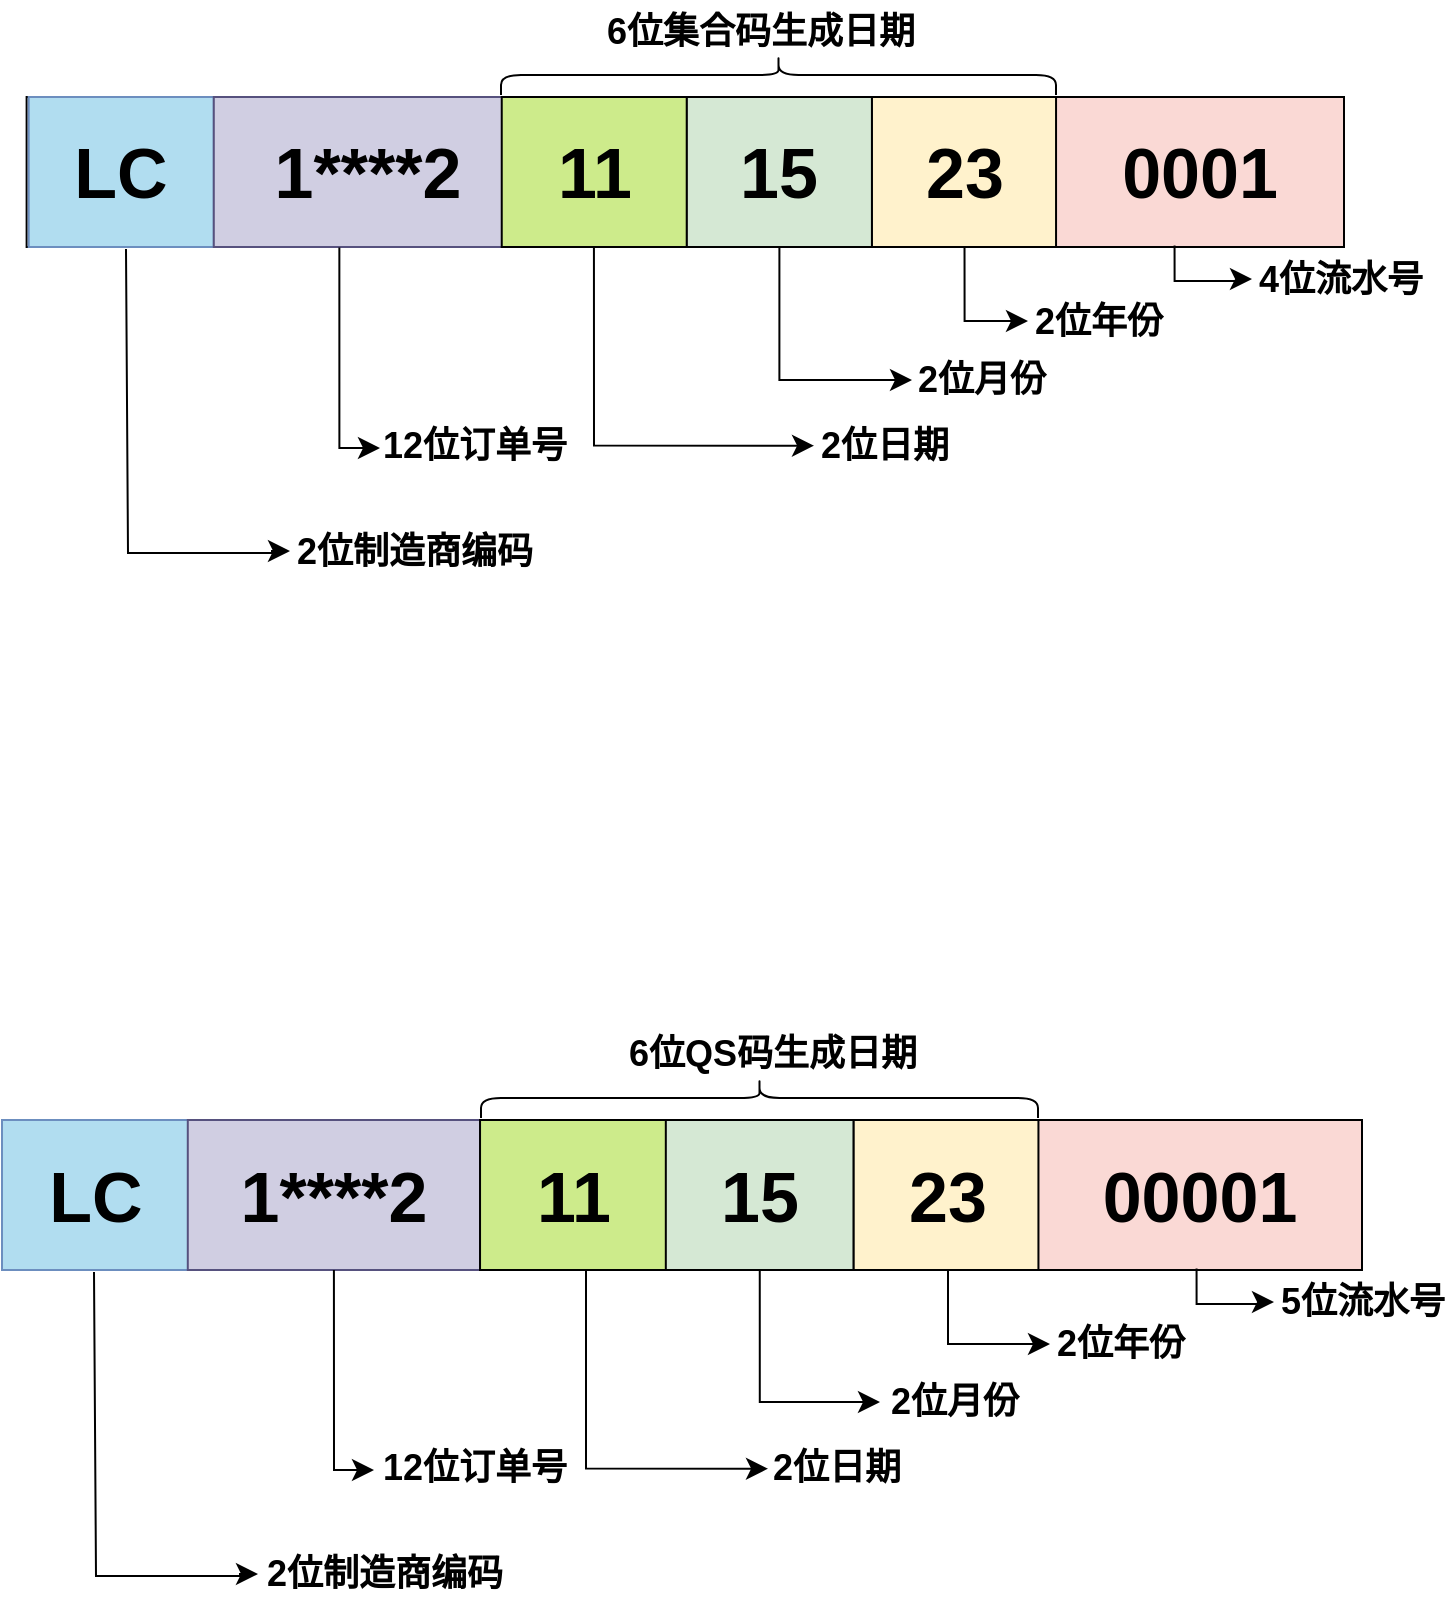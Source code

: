<mxfile version="22.1.8" type="github">
  <diagram name="第 1 页" id="ergHUzXghdu48mOkxfZ9">
    <mxGraphModel dx="1160" dy="746" grid="0" gridSize="10" guides="1" tooltips="1" connect="1" arrows="1" fold="1" page="1" pageScale="1" pageWidth="827" pageHeight="1169" background="none" math="0" shadow="0">
      <root>
        <mxCell id="0" />
        <mxCell id="1" parent="0" />
        <mxCell id="fPxglKkb8lsgMMI8yU8m-34" value="2位制造商编码" style="text;strokeColor=none;fillColor=none;html=1;fontSize=18;fontStyle=1;verticalAlign=middle;align=center;movable=1;resizable=1;rotatable=1;deletable=1;editable=1;locked=0;connectable=1;" parent="1" vertex="1">
          <mxGeometry x="205" y="871" width="126" height="40" as="geometry" />
        </mxCell>
        <mxCell id="fPxglKkb8lsgMMI8yU8m-35" value="" style="edgeStyle=segmentEdgeStyle;endArrow=classic;html=1;curved=0;rounded=0;endSize=8;startSize=8;exitX=0.116;exitY=1.009;exitDx=0;exitDy=0;exitPerimeter=0;movable=1;resizable=1;rotatable=1;deletable=1;editable=1;locked=0;connectable=1;entryX=0;entryY=0.5;entryDx=0;entryDy=0;" parent="1" target="fPxglKkb8lsgMMI8yU8m-34" edge="1">
          <mxGeometry width="50" height="50" relative="1" as="geometry">
            <mxPoint x="123.002" y="739.996" as="sourcePoint" />
            <mxPoint x="198.49" y="873.31" as="targetPoint" />
            <Array as="points">
              <mxPoint x="124" y="740" />
              <mxPoint x="124" y="892" />
              <mxPoint x="196" y="892" />
            </Array>
          </mxGeometry>
        </mxCell>
        <mxCell id="FJMeuyJBNWMCIe64IlPQ-12" value="" style="edgeStyle=segmentEdgeStyle;endArrow=classic;html=1;curved=0;rounded=0;endSize=8;startSize=8;movable=1;resizable=1;rotatable=1;deletable=1;editable=1;locked=0;connectable=1;exitX=0.5;exitY=1;exitDx=0;exitDy=0;" parent="1" source="FJMeuyJBNWMCIe64IlPQ-28" target="FJMeuyJBNWMCIe64IlPQ-34" edge="1">
          <mxGeometry width="50" height="50" relative="1" as="geometry">
            <mxPoint x="432" y="727" as="sourcePoint" />
            <mxPoint x="516" y="793" as="targetPoint" />
            <Array as="points">
              <mxPoint x="456" y="805" />
            </Array>
          </mxGeometry>
        </mxCell>
        <mxCell id="FJMeuyJBNWMCIe64IlPQ-15" value="2位年份" style="text;strokeColor=none;fillColor=none;html=1;fontSize=18;fontStyle=1;verticalAlign=middle;align=center;movable=1;resizable=1;rotatable=1;deletable=1;editable=1;locked=0;connectable=1;" parent="1" vertex="1">
          <mxGeometry x="603" y="761" width="66" height="30" as="geometry" />
        </mxCell>
        <mxCell id="FJMeuyJBNWMCIe64IlPQ-16" value="" style="edgeStyle=segmentEdgeStyle;endArrow=classic;html=1;curved=0;rounded=0;endSize=8;startSize=8;movable=1;resizable=1;rotatable=1;deletable=1;editable=1;locked=0;connectable=1;" parent="1" edge="1">
          <mxGeometry width="50" height="50" relative="1" as="geometry">
            <mxPoint x="550" y="736" as="sourcePoint" />
            <mxPoint x="601" y="776" as="targetPoint" />
            <Array as="points">
              <mxPoint x="550" y="776" />
              <mxPoint x="601" y="776" />
            </Array>
          </mxGeometry>
        </mxCell>
        <mxCell id="FJMeuyJBNWMCIe64IlPQ-33" value="" style="group" parent="1" vertex="1" connectable="0">
          <mxGeometry x="77" y="664" width="680" height="75" as="geometry" />
        </mxCell>
        <mxCell id="FJMeuyJBNWMCIe64IlPQ-21" value="" style="rounded=0;whiteSpace=wrap;html=1;" parent="FJMeuyJBNWMCIe64IlPQ-33" vertex="1">
          <mxGeometry width="679.478" height="75" as="geometry" />
        </mxCell>
        <mxCell id="FJMeuyJBNWMCIe64IlPQ-23" value="LC" style="rounded=0;whiteSpace=wrap;html=1;fillColor=#b1ddf0;strokeColor=#6c8ebf;fontStyle=1;fontSize=35;" parent="FJMeuyJBNWMCIe64IlPQ-33" vertex="1">
          <mxGeometry width="93.937" height="75" as="geometry" />
        </mxCell>
        <mxCell id="FJMeuyJBNWMCIe64IlPQ-26" value="1****2" style="rounded=0;whiteSpace=wrap;html=1;fillColor=#d0cee2;strokeColor=#56517e;fontStyle=1;fontSize=35;" parent="FJMeuyJBNWMCIe64IlPQ-33" vertex="1">
          <mxGeometry x="92.893" width="146.124" height="75" as="geometry" />
        </mxCell>
        <mxCell id="FJMeuyJBNWMCIe64IlPQ-27" value="11" style="rounded=0;whiteSpace=wrap;html=1;fillColor=#cdeb8b;fontStyle=1;fontSize=35;" parent="FJMeuyJBNWMCIe64IlPQ-33" vertex="1">
          <mxGeometry x="239.018" width="93.937" height="75" as="geometry" />
        </mxCell>
        <mxCell id="FJMeuyJBNWMCIe64IlPQ-28" value="15" style="rounded=0;whiteSpace=wrap;html=1;fillColor=#d5e8d4;fontStyle=1;fontSize=35;" parent="FJMeuyJBNWMCIe64IlPQ-33" vertex="1">
          <mxGeometry x="331.911" width="93.937" height="75" as="geometry" />
        </mxCell>
        <mxCell id="FJMeuyJBNWMCIe64IlPQ-29" value="23" style="rounded=0;whiteSpace=wrap;html=1;fillColor=#fff2cc;fontStyle=1;fontSize=35;" parent="FJMeuyJBNWMCIe64IlPQ-33" vertex="1">
          <mxGeometry x="425.848" width="93.937" height="75" as="geometry" />
        </mxCell>
        <mxCell id="FJMeuyJBNWMCIe64IlPQ-30" value="00001" style="rounded=0;whiteSpace=wrap;html=1;fillColor=#fad9d5;fontStyle=1;fontSize=35;" parent="FJMeuyJBNWMCIe64IlPQ-33" vertex="1">
          <mxGeometry x="518.219" width="161.781" height="75" as="geometry" />
        </mxCell>
        <mxCell id="FJMeuyJBNWMCIe64IlPQ-34" value="2位月份" style="text;strokeColor=none;fillColor=none;html=1;fontSize=18;fontStyle=1;verticalAlign=middle;align=center;movable=1;resizable=1;rotatable=1;deletable=1;editable=1;locked=0;connectable=1;" parent="1" vertex="1">
          <mxGeometry x="516" y="790" width="74" height="30" as="geometry" />
        </mxCell>
        <mxCell id="FJMeuyJBNWMCIe64IlPQ-37" value="5位流水号" style="text;strokeColor=none;fillColor=none;html=1;fontSize=18;fontStyle=1;verticalAlign=middle;align=center;movable=1;resizable=1;rotatable=1;deletable=1;editable=1;locked=0;connectable=1;" parent="1" vertex="1">
          <mxGeometry x="719.5" y="740" width="74.5" height="30" as="geometry" />
        </mxCell>
        <mxCell id="FJMeuyJBNWMCIe64IlPQ-38" value="" style="edgeStyle=segmentEdgeStyle;endArrow=classic;html=1;curved=0;rounded=0;endSize=8;startSize=8;movable=1;resizable=1;rotatable=1;deletable=1;editable=1;locked=0;connectable=1;exitX=0.476;exitY=1.004;exitDx=0;exitDy=0;exitPerimeter=0;" parent="1" edge="1">
          <mxGeometry width="50" height="50" relative="1" as="geometry">
            <mxPoint x="674.28" y="738.3" as="sourcePoint" />
            <mxPoint x="713" y="755" as="targetPoint" />
            <Array as="points">
              <mxPoint x="674" y="756" />
              <mxPoint x="706" y="756" />
            </Array>
          </mxGeometry>
        </mxCell>
        <mxCell id="FJMeuyJBNWMCIe64IlPQ-41" value="" style="edgeStyle=segmentEdgeStyle;endArrow=classic;html=1;curved=0;rounded=0;endSize=8;startSize=8;movable=1;resizable=1;rotatable=1;deletable=1;editable=1;locked=0;connectable=1;entryX=0;entryY=0.5;entryDx=0;entryDy=0;" parent="1" target="FJMeuyJBNWMCIe64IlPQ-45" edge="1" source="FJMeuyJBNWMCIe64IlPQ-27">
          <mxGeometry width="50" height="50" relative="1" as="geometry">
            <mxPoint x="348.966" y="739" as="sourcePoint" />
            <mxPoint x="444" y="840" as="targetPoint" />
            <Array as="points">
              <mxPoint x="369" y="838" />
            </Array>
          </mxGeometry>
        </mxCell>
        <mxCell id="FJMeuyJBNWMCIe64IlPQ-45" value="2位日期" style="text;strokeColor=none;fillColor=none;html=1;fontSize=18;fontStyle=1;verticalAlign=middle;align=center;movable=1;resizable=1;rotatable=1;deletable=1;editable=1;locked=0;connectable=1;" parent="1" vertex="1">
          <mxGeometry x="460" y="823.33" width="68" height="30" as="geometry" />
        </mxCell>
        <mxCell id="FJMeuyJBNWMCIe64IlPQ-46" value="" style="edgeStyle=segmentEdgeStyle;endArrow=classic;html=1;curved=0;rounded=0;endSize=8;startSize=8;movable=1;resizable=1;rotatable=1;deletable=1;editable=1;locked=0;connectable=1;exitX=0.5;exitY=1;exitDx=0;exitDy=0;" parent="1" edge="1" source="FJMeuyJBNWMCIe64IlPQ-26">
          <mxGeometry width="50" height="50" relative="1" as="geometry">
            <mxPoint x="225" y="775" as="sourcePoint" />
            <mxPoint x="263" y="839" as="targetPoint" />
            <Array as="points">
              <mxPoint x="243" y="839" />
            </Array>
          </mxGeometry>
        </mxCell>
        <mxCell id="FJMeuyJBNWMCIe64IlPQ-47" value="12位订单号" style="text;strokeColor=none;fillColor=none;html=1;fontSize=18;fontStyle=1;verticalAlign=middle;align=center;movable=1;resizable=1;rotatable=1;deletable=1;editable=1;locked=0;connectable=1;" parent="1" vertex="1">
          <mxGeometry x="275" y="823.33" width="76" height="30" as="geometry" />
        </mxCell>
        <mxCell id="FJMeuyJBNWMCIe64IlPQ-48" value="" style="shape=curlyBracket;whiteSpace=wrap;html=1;rounded=1;labelPosition=left;verticalLabelPosition=middle;align=right;verticalAlign=middle;rotation=90;" parent="1" vertex="1">
          <mxGeometry x="445.75" y="513.75" width="20" height="278.5" as="geometry" />
        </mxCell>
        <mxCell id="FJMeuyJBNWMCIe64IlPQ-49" value="6位QS码生成日期" style="text;strokeColor=none;fillColor=none;html=1;fontSize=18;fontStyle=1;verticalAlign=middle;align=center;movable=1;resizable=1;rotatable=1;deletable=1;editable=1;locked=0;connectable=1;" parent="1" vertex="1">
          <mxGeometry x="442" y="616" width="40" height="30" as="geometry" />
        </mxCell>
        <mxCell id="FJMeuyJBNWMCIe64IlPQ-50" value="2位制造商编码" style="text;strokeColor=none;fillColor=none;html=1;fontSize=18;fontStyle=1;verticalAlign=middle;align=center;movable=1;resizable=1;rotatable=1;deletable=1;editable=1;locked=0;connectable=1;" parent="1" vertex="1">
          <mxGeometry x="221" y="359.5" width="124" height="40" as="geometry" />
        </mxCell>
        <mxCell id="FJMeuyJBNWMCIe64IlPQ-51" value="" style="edgeStyle=segmentEdgeStyle;endArrow=classic;html=1;curved=0;rounded=0;endSize=8;startSize=8;exitX=0.116;exitY=1.009;exitDx=0;exitDy=0;exitPerimeter=0;movable=1;resizable=1;rotatable=1;deletable=1;editable=1;locked=0;connectable=1;entryX=0;entryY=0.5;entryDx=0;entryDy=0;" parent="1" target="FJMeuyJBNWMCIe64IlPQ-50" edge="1">
          <mxGeometry width="50" height="50" relative="1" as="geometry">
            <mxPoint x="139.002" y="228.496" as="sourcePoint" />
            <mxPoint x="214.49" y="361.81" as="targetPoint" />
            <Array as="points">
              <mxPoint x="140" y="228.5" />
              <mxPoint x="140" y="380.5" />
              <mxPoint x="212" y="380.5" />
            </Array>
          </mxGeometry>
        </mxCell>
        <mxCell id="FJMeuyJBNWMCIe64IlPQ-52" value="" style="edgeStyle=segmentEdgeStyle;endArrow=classic;html=1;curved=0;rounded=0;endSize=8;startSize=8;movable=1;resizable=1;rotatable=1;deletable=1;editable=1;locked=0;connectable=1;exitX=0.5;exitY=1;exitDx=0;exitDy=0;" parent="1" source="FJMeuyJBNWMCIe64IlPQ-60" target="FJMeuyJBNWMCIe64IlPQ-63" edge="1">
          <mxGeometry width="50" height="50" relative="1" as="geometry">
            <mxPoint x="448" y="215.5" as="sourcePoint" />
            <mxPoint x="532" y="281.5" as="targetPoint" />
            <Array as="points">
              <mxPoint x="466" y="294" />
            </Array>
          </mxGeometry>
        </mxCell>
        <mxCell id="FJMeuyJBNWMCIe64IlPQ-53" value="2位年份" style="text;strokeColor=none;fillColor=none;html=1;fontSize=18;fontStyle=1;verticalAlign=middle;align=center;movable=1;resizable=1;rotatable=1;deletable=1;editable=1;locked=0;connectable=1;" parent="1" vertex="1">
          <mxGeometry x="592" y="249.5" width="66" height="30" as="geometry" />
        </mxCell>
        <mxCell id="FJMeuyJBNWMCIe64IlPQ-54" value="" style="edgeStyle=segmentEdgeStyle;endArrow=classic;html=1;curved=0;rounded=0;endSize=8;startSize=8;movable=1;resizable=1;rotatable=1;deletable=1;editable=1;locked=0;connectable=1;exitX=0.5;exitY=1;exitDx=0;exitDy=0;" parent="1" edge="1" source="FJMeuyJBNWMCIe64IlPQ-61">
          <mxGeometry width="50" height="50" relative="1" as="geometry">
            <mxPoint x="539" y="224.5" as="sourcePoint" />
            <mxPoint x="590" y="264.5" as="targetPoint" />
            <Array as="points">
              <mxPoint x="558" y="265" />
            </Array>
          </mxGeometry>
        </mxCell>
        <mxCell id="FJMeuyJBNWMCIe64IlPQ-55" value="" style="group;movable=1;resizable=1;rotatable=1;deletable=1;editable=1;locked=0;connectable=1;" parent="1" vertex="1" connectable="0">
          <mxGeometry x="78" y="152.5" width="670" height="75" as="geometry" />
        </mxCell>
        <mxCell id="FJMeuyJBNWMCIe64IlPQ-56" value="" style="rounded=0;whiteSpace=wrap;html=1;" parent="FJMeuyJBNWMCIe64IlPQ-55" vertex="1">
          <mxGeometry x="11.312" width="657.145" height="75" as="geometry" />
        </mxCell>
        <mxCell id="FJMeuyJBNWMCIe64IlPQ-57" value="LC" style="rounded=0;whiteSpace=wrap;html=1;fillColor=#b1ddf0;strokeColor=#6c8ebf;fontStyle=1;fontSize=35;" parent="FJMeuyJBNWMCIe64IlPQ-55" vertex="1">
          <mxGeometry x="12.341" width="92.556" height="75" as="geometry" />
        </mxCell>
        <mxCell id="FJMeuyJBNWMCIe64IlPQ-58" value="1****2" style="rounded=0;whiteSpace=wrap;html=1;fillColor=#d0cee2;strokeColor=#56517e;fontStyle=1;fontSize=35;" parent="FJMeuyJBNWMCIe64IlPQ-55" vertex="1">
          <mxGeometry x="104.896" width="154.259" height="75" as="geometry" />
        </mxCell>
        <mxCell id="FJMeuyJBNWMCIe64IlPQ-59" value="11" style="rounded=0;whiteSpace=wrap;html=1;fillColor=#cdeb8b;fontStyle=1;fontSize=35;" parent="FJMeuyJBNWMCIe64IlPQ-55" vertex="1">
          <mxGeometry x="248.872" width="92.556" height="75" as="geometry" />
        </mxCell>
        <mxCell id="FJMeuyJBNWMCIe64IlPQ-60" value="15" style="rounded=0;whiteSpace=wrap;html=1;fillColor=#d5e8d4;fontStyle=1;fontSize=35;" parent="FJMeuyJBNWMCIe64IlPQ-55" vertex="1">
          <mxGeometry x="341.427" width="92.556" height="75" as="geometry" />
        </mxCell>
        <mxCell id="FJMeuyJBNWMCIe64IlPQ-61" value="23" style="rounded=0;whiteSpace=wrap;html=1;fillColor=#fff2cc;fontStyle=1;fontSize=35;" parent="FJMeuyJBNWMCIe64IlPQ-55" vertex="1">
          <mxGeometry x="433.983" width="92.556" height="75" as="geometry" />
        </mxCell>
        <mxCell id="FJMeuyJBNWMCIe64IlPQ-62" value="0001" style="rounded=0;whiteSpace=wrap;html=1;fillColor=#fad9d5;fontStyle=1;fontSize=35;" parent="FJMeuyJBNWMCIe64IlPQ-55" vertex="1">
          <mxGeometry x="526.025" width="143.975" height="75" as="geometry" />
        </mxCell>
        <mxCell id="FJMeuyJBNWMCIe64IlPQ-63" value="&amp;nbsp;2位月份" style="text;strokeColor=none;fillColor=none;html=1;fontSize=18;fontStyle=1;verticalAlign=middle;align=center;movable=1;resizable=1;rotatable=1;deletable=1;editable=1;locked=0;connectable=1;" parent="1" vertex="1">
          <mxGeometry x="532" y="278.5" width="64" height="30" as="geometry" />
        </mxCell>
        <mxCell id="FJMeuyJBNWMCIe64IlPQ-64" value="4位流水号" style="text;strokeColor=none;fillColor=none;html=1;fontSize=18;fontStyle=1;verticalAlign=middle;align=center;movable=1;resizable=1;rotatable=1;deletable=1;editable=1;locked=0;connectable=1;" parent="1" vertex="1">
          <mxGeometry x="708.5" y="228.5" width="74.5" height="30" as="geometry" />
        </mxCell>
        <mxCell id="FJMeuyJBNWMCIe64IlPQ-65" value="" style="edgeStyle=segmentEdgeStyle;endArrow=classic;html=1;curved=0;rounded=0;endSize=8;startSize=8;movable=1;resizable=1;rotatable=1;deletable=1;editable=1;locked=0;connectable=1;exitX=0.476;exitY=1.004;exitDx=0;exitDy=0;exitPerimeter=0;" parent="1" edge="1">
          <mxGeometry width="50" height="50" relative="1" as="geometry">
            <mxPoint x="663.28" y="226.8" as="sourcePoint" />
            <mxPoint x="702" y="243.5" as="targetPoint" />
            <Array as="points">
              <mxPoint x="663" y="244.5" />
              <mxPoint x="695" y="244.5" />
            </Array>
          </mxGeometry>
        </mxCell>
        <mxCell id="FJMeuyJBNWMCIe64IlPQ-66" value="" style="edgeStyle=segmentEdgeStyle;endArrow=classic;html=1;curved=0;rounded=0;endSize=8;startSize=8;movable=1;resizable=1;rotatable=1;deletable=1;editable=1;locked=0;connectable=1;entryX=0;entryY=0.5;entryDx=0;entryDy=0;" parent="1" edge="1">
          <mxGeometry width="50" height="50" relative="1" as="geometry">
            <mxPoint x="372.966" y="227.5" as="sourcePoint" />
            <mxPoint x="483" y="326.83" as="targetPoint" />
            <Array as="points">
              <mxPoint x="373" y="326.5" />
            </Array>
          </mxGeometry>
        </mxCell>
        <mxCell id="FJMeuyJBNWMCIe64IlPQ-67" value="2位日期" style="text;strokeColor=none;fillColor=none;html=1;fontSize=18;fontStyle=1;verticalAlign=middle;align=center;movable=1;resizable=1;rotatable=1;deletable=1;editable=1;locked=0;connectable=1;" parent="1" vertex="1">
          <mxGeometry x="489" y="311.83" width="57" height="30" as="geometry" />
        </mxCell>
        <mxCell id="FJMeuyJBNWMCIe64IlPQ-68" value="" style="edgeStyle=segmentEdgeStyle;endArrow=classic;html=1;curved=0;rounded=0;endSize=8;startSize=8;movable=1;resizable=1;rotatable=1;deletable=1;editable=1;locked=0;connectable=1;exitX=0.407;exitY=1.003;exitDx=0;exitDy=0;exitPerimeter=0;" parent="1" edge="1" source="FJMeuyJBNWMCIe64IlPQ-58">
          <mxGeometry width="50" height="50" relative="1" as="geometry">
            <mxPoint x="245.966" y="228.5" as="sourcePoint" />
            <mxPoint x="266" y="328" as="targetPoint" />
            <Array as="points">
              <mxPoint x="246" y="328" />
            </Array>
          </mxGeometry>
        </mxCell>
        <mxCell id="FJMeuyJBNWMCIe64IlPQ-69" value="12位订单号" style="text;strokeColor=none;fillColor=none;html=1;fontSize=18;fontStyle=1;verticalAlign=middle;align=center;movable=1;resizable=1;rotatable=1;deletable=1;editable=1;locked=0;connectable=1;" parent="1" vertex="1">
          <mxGeometry x="275" y="311.83" width="76" height="30" as="geometry" />
        </mxCell>
        <mxCell id="FJMeuyJBNWMCIe64IlPQ-70" value="" style="shape=curlyBracket;whiteSpace=wrap;html=1;rounded=1;labelPosition=left;verticalLabelPosition=middle;align=right;verticalAlign=middle;rotation=90;" parent="1" vertex="1">
          <mxGeometry x="455.25" y="2.75" width="20" height="277.5" as="geometry" />
        </mxCell>
        <mxCell id="FJMeuyJBNWMCIe64IlPQ-71" value="6位集合码生成日期" style="text;strokeColor=none;fillColor=none;html=1;fontSize=18;fontStyle=1;verticalAlign=middle;align=center;movable=1;resizable=1;rotatable=1;deletable=1;editable=1;locked=0;connectable=1;" parent="1" vertex="1">
          <mxGeometry x="436" y="104.5" width="40" height="30" as="geometry" />
        </mxCell>
      </root>
    </mxGraphModel>
  </diagram>
</mxfile>
